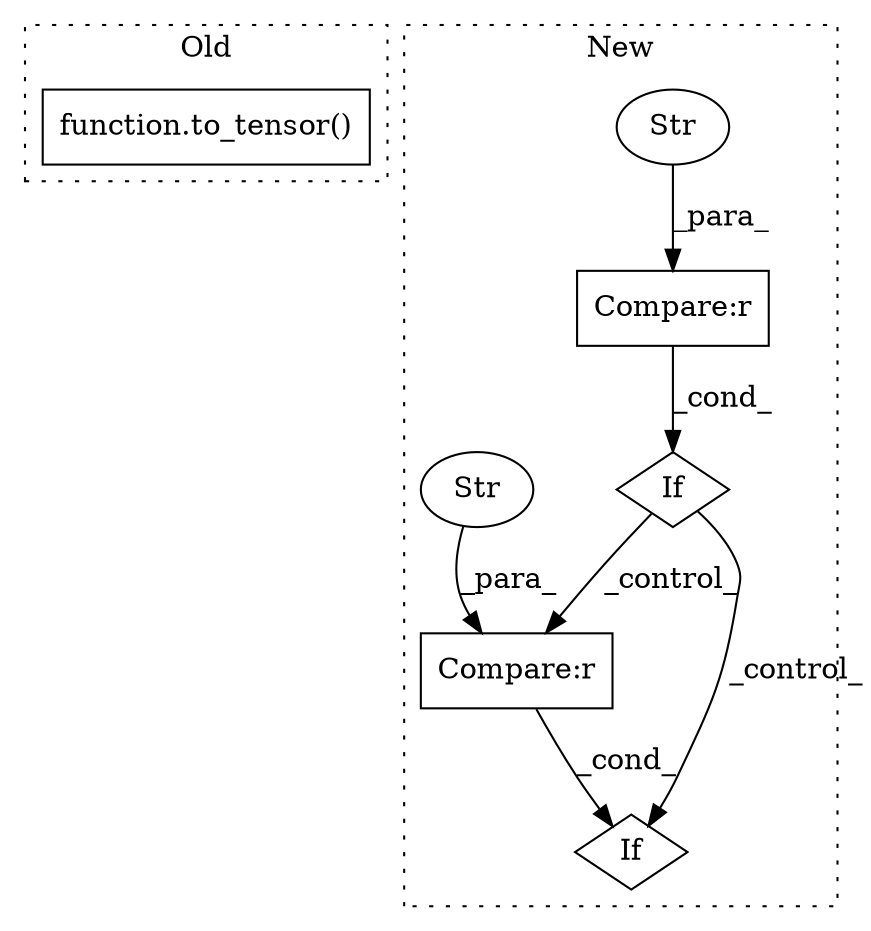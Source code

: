 digraph G {
subgraph cluster0 {
1 [label="function.to_tensor()" a="75" s="2687,2719" l="10,14" shape="box"];
label = "Old";
style="dotted";
}
subgraph cluster1 {
2 [label="If" a="96" s="2133" l="3" shape="diamond"];
3 [label="Compare:r" a="40" s="2136" l="20" shape="box"];
4 [label="If" a="96" s="2242" l="0" shape="diamond"];
5 [label="Str" a="66" s="2150" l="6" shape="ellipse"];
6 [label="Compare:r" a="40" s="2242" l="21" shape="box"];
7 [label="Str" a="66" s="2256" l="7" shape="ellipse"];
label = "New";
style="dotted";
}
2 -> 4 [label="_control_"];
2 -> 6 [label="_control_"];
3 -> 2 [label="_cond_"];
5 -> 3 [label="_para_"];
6 -> 4 [label="_cond_"];
7 -> 6 [label="_para_"];
}